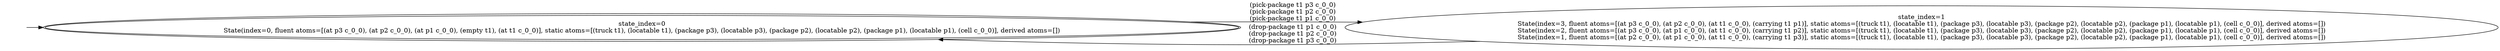 digraph {
rankdir="LR"
s0[peripheries=2,label="state_index=0
State(index=0, fluent atoms=[(at p3 c_0_0), (at p2 c_0_0), (at p1 c_0_0), (empty t1), (at t1 c_0_0)], static atoms=[(truck t1), (locatable t1), (package p3), (locatable p3), (package p2), (locatable p2), (package p1), (locatable p1), (cell c_0_0)], derived atoms=[])
"]
s1[label="state_index=1
State(index=3, fluent atoms=[(at p3 c_0_0), (at p2 c_0_0), (at t1 c_0_0), (carrying t1 p1)], static atoms=[(truck t1), (locatable t1), (package p3), (locatable p3), (package p2), (locatable p2), (package p1), (locatable p1), (cell c_0_0)], derived atoms=[])
State(index=2, fluent atoms=[(at p3 c_0_0), (at p1 c_0_0), (at t1 c_0_0), (carrying t1 p2)], static atoms=[(truck t1), (locatable t1), (package p3), (locatable p3), (package p2), (locatable p2), (package p1), (locatable p1), (cell c_0_0)], derived atoms=[])
State(index=1, fluent atoms=[(at p2 c_0_0), (at p1 c_0_0), (at t1 c_0_0), (carrying t1 p3)], static atoms=[(truck t1), (locatable t1), (package p3), (locatable p3), (package p2), (locatable p2), (package p1), (locatable p1), (cell c_0_0)], derived atoms=[])
"]
Dangling [ label = "", style = invis ]
{ rank = same; Dangling }
Dangling -> s0
{ rank = same; s1}
{ rank = same; s0}
s0->s1 [label="(pick-package t1 p3 c_0_0)
(pick-package t1 p2 c_0_0)
(pick-package t1 p1 c_0_0)
"]
s1->s0 [label="(drop-package t1 p1 c_0_0)
(drop-package t1 p2 c_0_0)
(drop-package t1 p3 c_0_0)
"]
}
